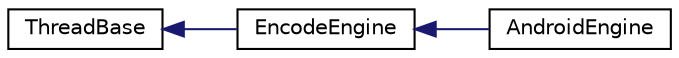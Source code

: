 digraph "圖形化之類別階層"
{
 // LATEX_PDF_SIZE
  edge [fontname="Helvetica",fontsize="10",labelfontname="Helvetica",labelfontsize="10"];
  node [fontname="Helvetica",fontsize="10",shape=record];
  rankdir="LR";
  Node0 [label="ThreadBase",height=0.2,width=0.4,color="black", fillcolor="white", style="filled",URL="$classThreadBase.html",tooltip=" "];
  Node0 -> Node1 [dir="back",color="midnightblue",fontsize="10",style="solid",fontname="Helvetica"];
  Node1 [label="EncodeEngine",height=0.2,width=0.4,color="black", fillcolor="white", style="filled",URL="$classEncodeEngine.html",tooltip=" "];
  Node1 -> Node2 [dir="back",color="midnightblue",fontsize="10",style="solid",fontname="Helvetica"];
  Node2 [label="AndroidEngine",height=0.2,width=0.4,color="black", fillcolor="white", style="filled",URL="$classAndroidEngine.html",tooltip=" "];
}
